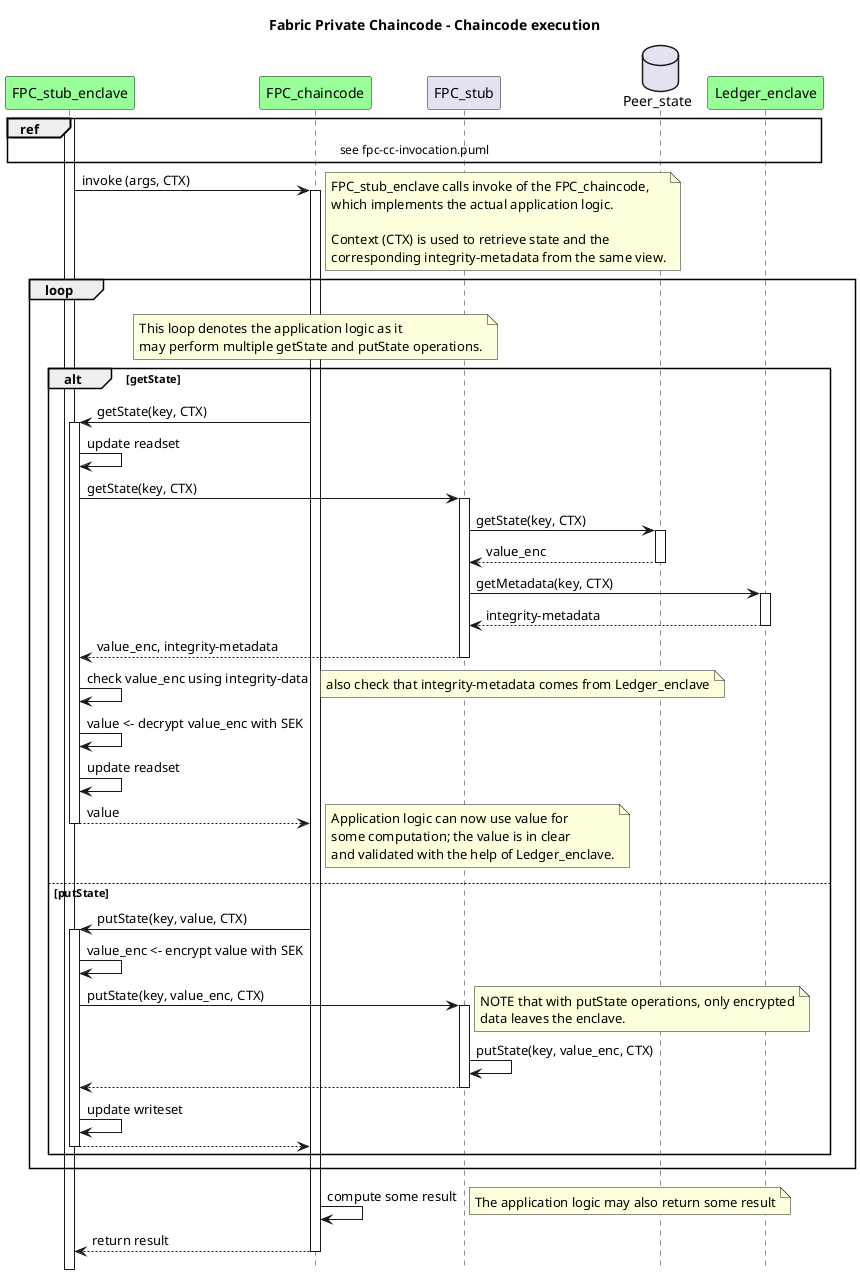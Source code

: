 /'
    Copyright 2020 Intel Corporation
    Copyright IBM Corp. All Rights Reserved.

    SPDX-License-Identifier: Apache-2.0
'/

@startuml

'- force wrapping of longer text
'skinparam wrapWidth 400

!pragma teoz true

hide footbox
title Foot Box removed

title Fabric Private Chaincode - Chaincode execution

participant "FPC_stub_enclave" as Enclave1 order 10 #99FF99
participant "FPC_chaincode" as Chaincode order 30 #99FF99

participant "FPC_stub" as ECC1 order 31

database "Peer_state" as storage1 order 40
participant "Ledger_enclave" as TLCC1 order 41 #99FF99

activate Enclave1

ref over Enclave1, TLCC1
    see fpc-cc-invocation.puml
end


Enclave1 -> Chaincode : invoke (args, CTX)
activate Chaincode
note right
    FPC_stub_enclave calls invoke of the FPC_chaincode,
    which implements the actual application logic.

    Context (CTX) is used to retrieve state and the
    corresponding integrity-metadata from the same view.
end note

loop
  note over Chaincode
    This loop denotes the application logic as it
    may perform multiple getState and putState operations.
  end note

  alt getState
    Chaincode -> Enclave1 ++ : getState(key, CTX)
    Enclave1 -> Enclave1 : update readset
    Enclave1 -> ECC1 ++ : getState(key, CTX)
    ECC1 -> storage1 ++ : getState(key, CTX)
    return value_enc
    ECC1 -> TLCC1 ++ : getMetadata(key, CTX)
    return integrity-metadata
    return value_enc, integrity-metadata
    Enclave1 -> Enclave1 : check value_enc using integrity-data

    note right: also check that integrity-metadata comes from Ledger_enclave
    Enclave1 -> Enclave1 : value <- decrypt value_enc with SEK
    Enclave1 -> Enclave1 : update readset
    return value
    note right
        Application logic can now use value for
        some computation; the value is in clear
        and validated with the help of Ledger_enclave.
    end note


  else putState
    Chaincode -> Enclave1 ++ : putState(key, value, CTX)
    Enclave1 -> Enclave1 : value_enc <- encrypt value with SEK
    Enclave1 -> ECC1 ++: putState(key, value_enc, CTX)
    note right
        NOTE that with putState operations, only encrypted
        data leaves the enclave.
    end note
    ECC1 -> ECC1 : putState(key, value_enc, CTX)
    return

    Enclave1 -> Enclave1 : update writeset
    return

  end
end

Chaincode -> Chaincode : compute some result
note right
    The application logic may also return some result
end note

Chaincode --> Enclave1 : return result
deactivate Chaincode

@enduml
